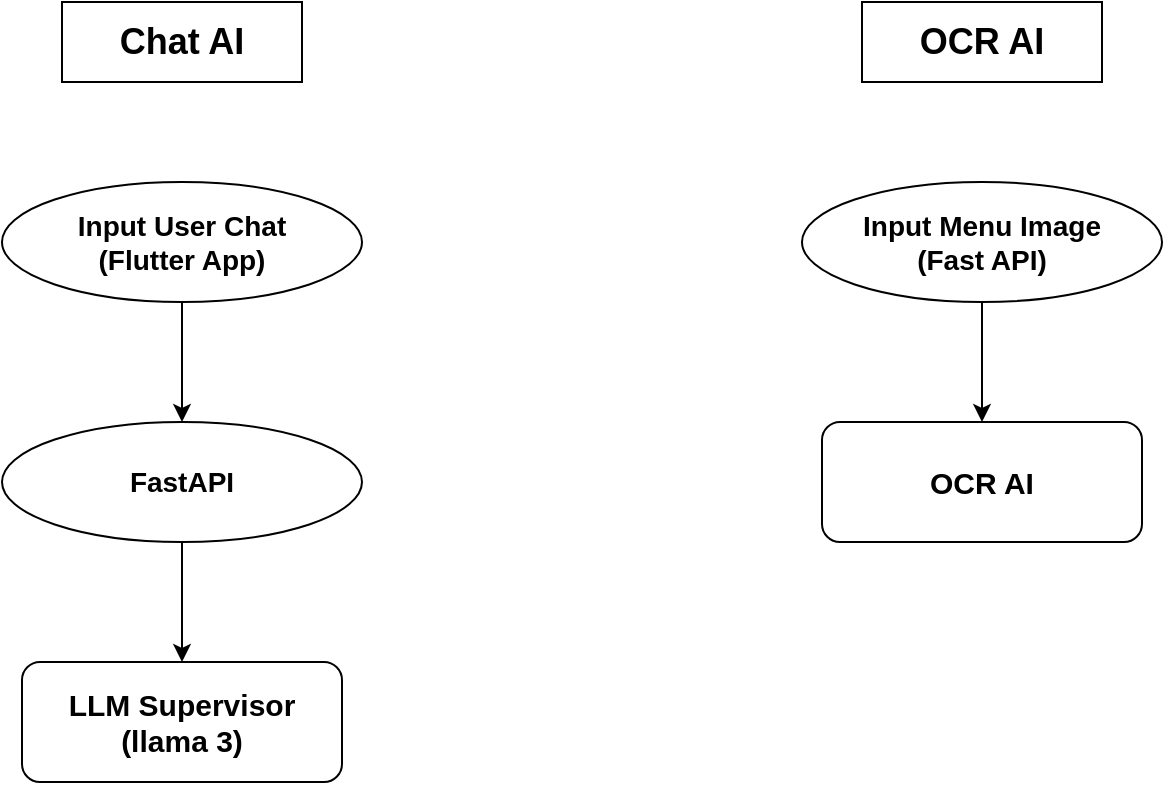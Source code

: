 <mxfile version="27.0.9">
  <diagram name="페이지-1" id="4VMYPhz8zPWPb6PeeNIh">
    <mxGraphModel dx="1131" dy="1018" grid="1" gridSize="10" guides="1" tooltips="1" connect="1" arrows="1" fold="1" page="1" pageScale="1" pageWidth="827" pageHeight="1169" math="0" shadow="0">
      <root>
        <mxCell id="0" />
        <mxCell id="1" parent="0" />
        <mxCell id="GOJ_hUimyXIJ9WccpclX-1" value="Chat AI" style="rounded=0;whiteSpace=wrap;html=1;fontSize=18;fontStyle=1" vertex="1" parent="1">
          <mxGeometry x="120" y="160" width="120" height="40" as="geometry" />
        </mxCell>
        <mxCell id="GOJ_hUimyXIJ9WccpclX-5" style="edgeStyle=orthogonalEdgeStyle;rounded=0;orthogonalLoop=1;jettySize=auto;html=1;entryX=0.5;entryY=0;entryDx=0;entryDy=0;" edge="1" parent="1" source="GOJ_hUimyXIJ9WccpclX-2" target="GOJ_hUimyXIJ9WccpclX-4">
          <mxGeometry relative="1" as="geometry" />
        </mxCell>
        <mxCell id="GOJ_hUimyXIJ9WccpclX-2" value="Input User Chat&lt;div&gt;(Flutter App)&lt;/div&gt;" style="ellipse;whiteSpace=wrap;html=1;fontStyle=1;fontSize=14;" vertex="1" parent="1">
          <mxGeometry x="90" y="250" width="180" height="60" as="geometry" />
        </mxCell>
        <mxCell id="GOJ_hUimyXIJ9WccpclX-7" style="edgeStyle=orthogonalEdgeStyle;rounded=0;orthogonalLoop=1;jettySize=auto;html=1;entryX=0.5;entryY=0;entryDx=0;entryDy=0;" edge="1" parent="1" source="GOJ_hUimyXIJ9WccpclX-4" target="GOJ_hUimyXIJ9WccpclX-6">
          <mxGeometry relative="1" as="geometry" />
        </mxCell>
        <mxCell id="GOJ_hUimyXIJ9WccpclX-4" value="FastAPI" style="ellipse;whiteSpace=wrap;html=1;fontStyle=1;fontSize=14;" vertex="1" parent="1">
          <mxGeometry x="90" y="370" width="180" height="60" as="geometry" />
        </mxCell>
        <mxCell id="GOJ_hUimyXIJ9WccpclX-6" value="LLM Supervisor&lt;div&gt;(llama 3)&lt;/div&gt;" style="rounded=1;whiteSpace=wrap;html=1;fontStyle=1;fontSize=15;" vertex="1" parent="1">
          <mxGeometry x="100" y="490" width="160" height="60" as="geometry" />
        </mxCell>
        <mxCell id="GOJ_hUimyXIJ9WccpclX-8" value="OCR AI" style="rounded=0;whiteSpace=wrap;html=1;fontSize=18;fontStyle=1" vertex="1" parent="1">
          <mxGeometry x="520" y="160" width="120" height="40" as="geometry" />
        </mxCell>
        <mxCell id="GOJ_hUimyXIJ9WccpclX-11" style="edgeStyle=orthogonalEdgeStyle;rounded=0;orthogonalLoop=1;jettySize=auto;html=1;entryX=0.5;entryY=0;entryDx=0;entryDy=0;" edge="1" parent="1" source="GOJ_hUimyXIJ9WccpclX-9" target="GOJ_hUimyXIJ9WccpclX-10">
          <mxGeometry relative="1" as="geometry" />
        </mxCell>
        <mxCell id="GOJ_hUimyXIJ9WccpclX-9" value="Input Menu Image&lt;div&gt;(Fast API)&lt;/div&gt;" style="ellipse;whiteSpace=wrap;html=1;fontStyle=1;fontSize=14;" vertex="1" parent="1">
          <mxGeometry x="490" y="250" width="180" height="60" as="geometry" />
        </mxCell>
        <mxCell id="GOJ_hUimyXIJ9WccpclX-10" value="OCR AI" style="rounded=1;whiteSpace=wrap;html=1;fontStyle=1;fontSize=15;" vertex="1" parent="1">
          <mxGeometry x="500" y="370" width="160" height="60" as="geometry" />
        </mxCell>
      </root>
    </mxGraphModel>
  </diagram>
</mxfile>
